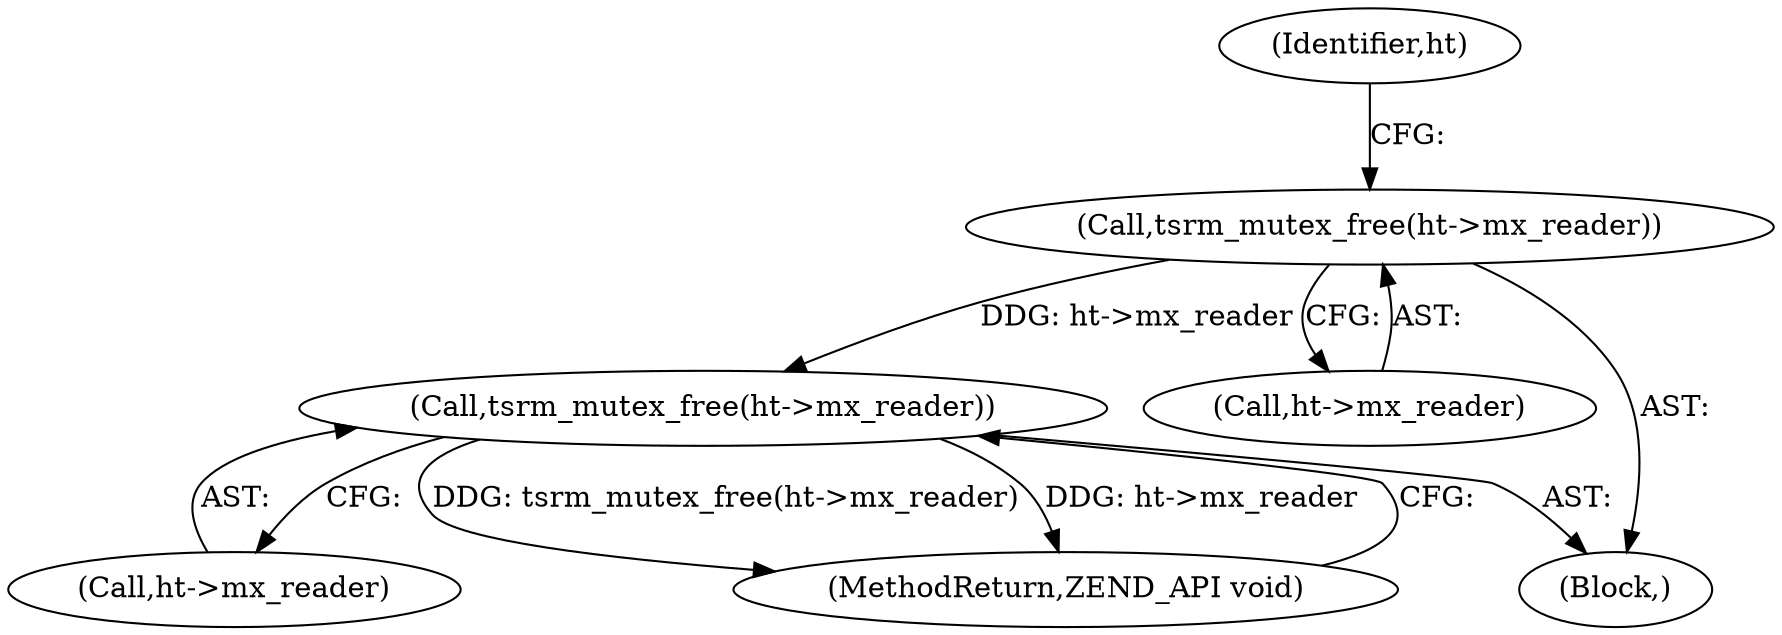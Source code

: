 digraph "0_php_2bcf69d073190e4f032d883f3416dea1b027a39e@API" {
"1000110" [label="(Call,tsrm_mutex_free(ht->mx_reader))"];
"1000114" [label="(Call,tsrm_mutex_free(ht->mx_reader))"];
"1000114" [label="(Call,tsrm_mutex_free(ht->mx_reader))"];
"1000116" [label="(Identifier,ht)"];
"1000115" [label="(Call,ht->mx_reader)"];
"1000111" [label="(Call,ht->mx_reader)"];
"1000102" [label="(Block,)"];
"1000110" [label="(Call,tsrm_mutex_free(ht->mx_reader))"];
"1000118" [label="(MethodReturn,ZEND_API void)"];
"1000110" -> "1000102"  [label="AST: "];
"1000110" -> "1000111"  [label="CFG: "];
"1000111" -> "1000110"  [label="AST: "];
"1000116" -> "1000110"  [label="CFG: "];
"1000110" -> "1000114"  [label="DDG: ht->mx_reader"];
"1000114" -> "1000102"  [label="AST: "];
"1000114" -> "1000115"  [label="CFG: "];
"1000115" -> "1000114"  [label="AST: "];
"1000118" -> "1000114"  [label="CFG: "];
"1000114" -> "1000118"  [label="DDG: tsrm_mutex_free(ht->mx_reader)"];
"1000114" -> "1000118"  [label="DDG: ht->mx_reader"];
}
